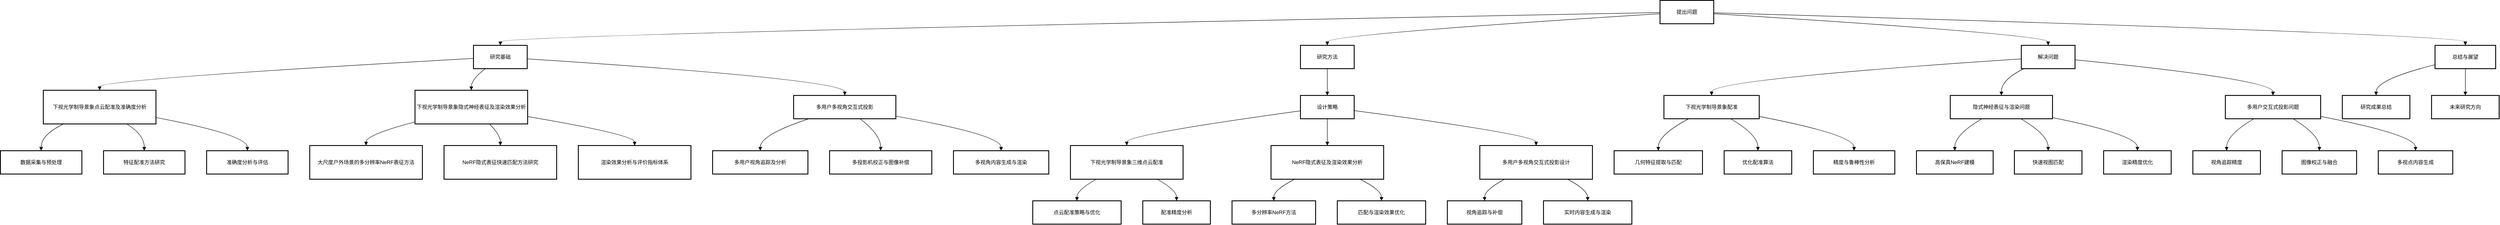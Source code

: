 <mxfile version="26.0.7">
  <diagram id="C5RBs43oDa-KdzZeNtuy" name="Page-1">
    <mxGraphModel dx="5665" dy="2025" grid="1" gridSize="10" guides="1" tooltips="1" connect="1" arrows="1" fold="1" page="1" pageScale="1" pageWidth="827" pageHeight="1169" math="0" shadow="0">
      <root>
        <mxCell id="WIyWlLk6GJQsqaUBKTNV-0" />
        <mxCell id="WIyWlLk6GJQsqaUBKTNV-1" parent="WIyWlLk6GJQsqaUBKTNV-0" />
        <mxCell id="I2DZY9Y-hA4aJZPYzhrL-0" value="提出问题" style="whiteSpace=wrap;strokeWidth=2;" vertex="1" parent="WIyWlLk6GJQsqaUBKTNV-1">
          <mxGeometry x="3981" y="470" width="124" height="54" as="geometry" />
        </mxCell>
        <mxCell id="I2DZY9Y-hA4aJZPYzhrL-1" value="研究基础" style="whiteSpace=wrap;strokeWidth=2;" vertex="1" parent="WIyWlLk6GJQsqaUBKTNV-1">
          <mxGeometry x="1242" y="574" width="124" height="54" as="geometry" />
        </mxCell>
        <mxCell id="I2DZY9Y-hA4aJZPYzhrL-2" value="研究方法" style="whiteSpace=wrap;strokeWidth=2;" vertex="1" parent="WIyWlLk6GJQsqaUBKTNV-1">
          <mxGeometry x="3151" y="574" width="124" height="54" as="geometry" />
        </mxCell>
        <mxCell id="I2DZY9Y-hA4aJZPYzhrL-3" value="下视光学制导景象点云配准及准确度分析" style="whiteSpace=wrap;strokeWidth=2;" vertex="1" parent="WIyWlLk6GJQsqaUBKTNV-1">
          <mxGeometry x="249" y="678" width="260" height="78" as="geometry" />
        </mxCell>
        <mxCell id="I2DZY9Y-hA4aJZPYzhrL-4" value="数据采集与预处理" style="whiteSpace=wrap;strokeWidth=2;" vertex="1" parent="WIyWlLk6GJQsqaUBKTNV-1">
          <mxGeometry x="150" y="818" width="188" height="54" as="geometry" />
        </mxCell>
        <mxCell id="I2DZY9Y-hA4aJZPYzhrL-5" value="特征配准方法研究" style="whiteSpace=wrap;strokeWidth=2;" vertex="1" parent="WIyWlLk6GJQsqaUBKTNV-1">
          <mxGeometry x="388" y="818" width="188" height="54" as="geometry" />
        </mxCell>
        <mxCell id="I2DZY9Y-hA4aJZPYzhrL-6" value="准确度分析与评估" style="whiteSpace=wrap;strokeWidth=2;" vertex="1" parent="WIyWlLk6GJQsqaUBKTNV-1">
          <mxGeometry x="626" y="818" width="188" height="54" as="geometry" />
        </mxCell>
        <mxCell id="I2DZY9Y-hA4aJZPYzhrL-7" value="下视光学制导景象隐式神经表征及渲染效果分析" style="whiteSpace=wrap;strokeWidth=2;" vertex="1" parent="WIyWlLk6GJQsqaUBKTNV-1">
          <mxGeometry x="1107" y="678" width="260" height="78" as="geometry" />
        </mxCell>
        <mxCell id="I2DZY9Y-hA4aJZPYzhrL-8" value="大尺度户外场景的多分辨率NeRF表征方法" style="whiteSpace=wrap;strokeWidth=2;" vertex="1" parent="WIyWlLk6GJQsqaUBKTNV-1">
          <mxGeometry x="864" y="806" width="260" height="78" as="geometry" />
        </mxCell>
        <mxCell id="I2DZY9Y-hA4aJZPYzhrL-9" value="NeRF隐式表征快速匹配方法研究" style="whiteSpace=wrap;strokeWidth=2;" vertex="1" parent="WIyWlLk6GJQsqaUBKTNV-1">
          <mxGeometry x="1174" y="806" width="260" height="78" as="geometry" />
        </mxCell>
        <mxCell id="I2DZY9Y-hA4aJZPYzhrL-10" value="渲染效果分析与评价指标体系" style="whiteSpace=wrap;strokeWidth=2;" vertex="1" parent="WIyWlLk6GJQsqaUBKTNV-1">
          <mxGeometry x="1484" y="806" width="260" height="78" as="geometry" />
        </mxCell>
        <mxCell id="I2DZY9Y-hA4aJZPYzhrL-11" value="多用户多视角交互式投影" style="whiteSpace=wrap;strokeWidth=2;" vertex="1" parent="WIyWlLk6GJQsqaUBKTNV-1">
          <mxGeometry x="1981" y="690" width="236" height="54" as="geometry" />
        </mxCell>
        <mxCell id="I2DZY9Y-hA4aJZPYzhrL-12" value="多用户视角追踪及分析" style="whiteSpace=wrap;strokeWidth=2;" vertex="1" parent="WIyWlLk6GJQsqaUBKTNV-1">
          <mxGeometry x="1794" y="818" width="220" height="54" as="geometry" />
        </mxCell>
        <mxCell id="I2DZY9Y-hA4aJZPYzhrL-13" value="多投影机校正与图像补偿" style="whiteSpace=wrap;strokeWidth=2;" vertex="1" parent="WIyWlLk6GJQsqaUBKTNV-1">
          <mxGeometry x="2064" y="818" width="236" height="54" as="geometry" />
        </mxCell>
        <mxCell id="I2DZY9Y-hA4aJZPYzhrL-14" value="多视角内容生成与渲染" style="whiteSpace=wrap;strokeWidth=2;" vertex="1" parent="WIyWlLk6GJQsqaUBKTNV-1">
          <mxGeometry x="2350" y="818" width="220" height="54" as="geometry" />
        </mxCell>
        <mxCell id="I2DZY9Y-hA4aJZPYzhrL-15" value="设计策略" style="whiteSpace=wrap;strokeWidth=2;" vertex="1" parent="WIyWlLk6GJQsqaUBKTNV-1">
          <mxGeometry x="3151" y="690" width="124" height="54" as="geometry" />
        </mxCell>
        <mxCell id="I2DZY9Y-hA4aJZPYzhrL-16" value="下视光学制导景象三维点云配准" style="whiteSpace=wrap;strokeWidth=2;" vertex="1" parent="WIyWlLk6GJQsqaUBKTNV-1">
          <mxGeometry x="2620" y="806" width="260" height="78" as="geometry" />
        </mxCell>
        <mxCell id="I2DZY9Y-hA4aJZPYzhrL-17" value="NeRF隐式表征及渲染效果分析" style="whiteSpace=wrap;strokeWidth=2;" vertex="1" parent="WIyWlLk6GJQsqaUBKTNV-1">
          <mxGeometry x="3083" y="806" width="260" height="78" as="geometry" />
        </mxCell>
        <mxCell id="I2DZY9Y-hA4aJZPYzhrL-18" value="多用户多视角交互式投影设计" style="whiteSpace=wrap;strokeWidth=2;" vertex="1" parent="WIyWlLk6GJQsqaUBKTNV-1">
          <mxGeometry x="3565" y="806" width="260" height="78" as="geometry" />
        </mxCell>
        <mxCell id="I2DZY9Y-hA4aJZPYzhrL-19" value="点云配准策略与优化" style="whiteSpace=wrap;strokeWidth=2;" vertex="1" parent="WIyWlLk6GJQsqaUBKTNV-1">
          <mxGeometry x="2533" y="934" width="204" height="54" as="geometry" />
        </mxCell>
        <mxCell id="I2DZY9Y-hA4aJZPYzhrL-20" value="配准精度分析" style="whiteSpace=wrap;strokeWidth=2;" vertex="1" parent="WIyWlLk6GJQsqaUBKTNV-1">
          <mxGeometry x="2787" y="934" width="156" height="54" as="geometry" />
        </mxCell>
        <mxCell id="I2DZY9Y-hA4aJZPYzhrL-21" value="多分辨率NeRF方法" style="whiteSpace=wrap;strokeWidth=2;" vertex="1" parent="WIyWlLk6GJQsqaUBKTNV-1">
          <mxGeometry x="2993" y="934" width="193" height="54" as="geometry" />
        </mxCell>
        <mxCell id="I2DZY9Y-hA4aJZPYzhrL-22" value="匹配与渲染效果优化" style="whiteSpace=wrap;strokeWidth=2;" vertex="1" parent="WIyWlLk6GJQsqaUBKTNV-1">
          <mxGeometry x="3236" y="934" width="204" height="54" as="geometry" />
        </mxCell>
        <mxCell id="I2DZY9Y-hA4aJZPYzhrL-23" value="视角追踪与补偿" style="whiteSpace=wrap;strokeWidth=2;" vertex="1" parent="WIyWlLk6GJQsqaUBKTNV-1">
          <mxGeometry x="3490" y="934" width="172" height="54" as="geometry" />
        </mxCell>
        <mxCell id="I2DZY9Y-hA4aJZPYzhrL-24" value="实时内容生成与渲染" style="whiteSpace=wrap;strokeWidth=2;" vertex="1" parent="WIyWlLk6GJQsqaUBKTNV-1">
          <mxGeometry x="3712" y="934" width="204" height="54" as="geometry" />
        </mxCell>
        <mxCell id="I2DZY9Y-hA4aJZPYzhrL-25" value="解决问题" style="whiteSpace=wrap;strokeWidth=2;" vertex="1" parent="WIyWlLk6GJQsqaUBKTNV-1">
          <mxGeometry x="4815" y="574" width="124" height="54" as="geometry" />
        </mxCell>
        <mxCell id="I2DZY9Y-hA4aJZPYzhrL-26" value="下视光学制导景象配准" style="whiteSpace=wrap;strokeWidth=2;" vertex="1" parent="WIyWlLk6GJQsqaUBKTNV-1">
          <mxGeometry x="3990" y="690" width="220" height="54" as="geometry" />
        </mxCell>
        <mxCell id="I2DZY9Y-hA4aJZPYzhrL-27" value="隐式神经表征与渲染问题" style="whiteSpace=wrap;strokeWidth=2;" vertex="1" parent="WIyWlLk6GJQsqaUBKTNV-1">
          <mxGeometry x="4651" y="690" width="236" height="54" as="geometry" />
        </mxCell>
        <mxCell id="I2DZY9Y-hA4aJZPYzhrL-28" value="多用户交互式投影问题" style="whiteSpace=wrap;strokeWidth=2;" vertex="1" parent="WIyWlLk6GJQsqaUBKTNV-1">
          <mxGeometry x="5286" y="690" width="220" height="54" as="geometry" />
        </mxCell>
        <mxCell id="I2DZY9Y-hA4aJZPYzhrL-29" value="几何特征提取与匹配" style="whiteSpace=wrap;strokeWidth=2;" vertex="1" parent="WIyWlLk6GJQsqaUBKTNV-1">
          <mxGeometry x="3875" y="818" width="204" height="54" as="geometry" />
        </mxCell>
        <mxCell id="I2DZY9Y-hA4aJZPYzhrL-30" value="优化配准算法" style="whiteSpace=wrap;strokeWidth=2;" vertex="1" parent="WIyWlLk6GJQsqaUBKTNV-1">
          <mxGeometry x="4129" y="818" width="156" height="54" as="geometry" />
        </mxCell>
        <mxCell id="I2DZY9Y-hA4aJZPYzhrL-31" value="精度与鲁棒性分析" style="whiteSpace=wrap;strokeWidth=2;" vertex="1" parent="WIyWlLk6GJQsqaUBKTNV-1">
          <mxGeometry x="4335" y="818" width="188" height="54" as="geometry" />
        </mxCell>
        <mxCell id="I2DZY9Y-hA4aJZPYzhrL-32" value="高保真NeRF建模" style="whiteSpace=wrap;strokeWidth=2;" vertex="1" parent="WIyWlLk6GJQsqaUBKTNV-1">
          <mxGeometry x="4573" y="818" width="177" height="54" as="geometry" />
        </mxCell>
        <mxCell id="I2DZY9Y-hA4aJZPYzhrL-33" value="快速视图匹配" style="whiteSpace=wrap;strokeWidth=2;" vertex="1" parent="WIyWlLk6GJQsqaUBKTNV-1">
          <mxGeometry x="4799" y="818" width="156" height="54" as="geometry" />
        </mxCell>
        <mxCell id="I2DZY9Y-hA4aJZPYzhrL-34" value="渲染精度优化" style="whiteSpace=wrap;strokeWidth=2;" vertex="1" parent="WIyWlLk6GJQsqaUBKTNV-1">
          <mxGeometry x="5005" y="818" width="156" height="54" as="geometry" />
        </mxCell>
        <mxCell id="I2DZY9Y-hA4aJZPYzhrL-35" value="视角追踪精度" style="whiteSpace=wrap;strokeWidth=2;" vertex="1" parent="WIyWlLk6GJQsqaUBKTNV-1">
          <mxGeometry x="5211" y="818" width="156" height="54" as="geometry" />
        </mxCell>
        <mxCell id="I2DZY9Y-hA4aJZPYzhrL-36" value="图像校正与融合" style="whiteSpace=wrap;strokeWidth=2;" vertex="1" parent="WIyWlLk6GJQsqaUBKTNV-1">
          <mxGeometry x="5417" y="818" width="172" height="54" as="geometry" />
        </mxCell>
        <mxCell id="I2DZY9Y-hA4aJZPYzhrL-37" value="多视点内容生成" style="whiteSpace=wrap;strokeWidth=2;" vertex="1" parent="WIyWlLk6GJQsqaUBKTNV-1">
          <mxGeometry x="5639" y="818" width="172" height="54" as="geometry" />
        </mxCell>
        <mxCell id="I2DZY9Y-hA4aJZPYzhrL-38" value="总结与展望" style="whiteSpace=wrap;strokeWidth=2;" vertex="1" parent="WIyWlLk6GJQsqaUBKTNV-1">
          <mxGeometry x="5770" y="574" width="140" height="54" as="geometry" />
        </mxCell>
        <mxCell id="I2DZY9Y-hA4aJZPYzhrL-39" value="研究成果总结" style="whiteSpace=wrap;strokeWidth=2;" vertex="1" parent="WIyWlLk6GJQsqaUBKTNV-1">
          <mxGeometry x="5556" y="690" width="156" height="54" as="geometry" />
        </mxCell>
        <mxCell id="I2DZY9Y-hA4aJZPYzhrL-40" value="未来研究方向" style="whiteSpace=wrap;strokeWidth=2;" vertex="1" parent="WIyWlLk6GJQsqaUBKTNV-1">
          <mxGeometry x="5762" y="690" width="156" height="54" as="geometry" />
        </mxCell>
        <mxCell id="I2DZY9Y-hA4aJZPYzhrL-41" value="" style="curved=1;startArrow=none;endArrow=block;exitX=0;exitY=0.52;entryX=0.5;entryY=0;rounded=0;" edge="1" parent="WIyWlLk6GJQsqaUBKTNV-1" source="I2DZY9Y-hA4aJZPYzhrL-0" target="I2DZY9Y-hA4aJZPYzhrL-1">
          <mxGeometry relative="1" as="geometry">
            <Array as="points">
              <mxPoint x="1304" y="549" />
            </Array>
          </mxGeometry>
        </mxCell>
        <mxCell id="I2DZY9Y-hA4aJZPYzhrL-42" value="" style="curved=1;startArrow=none;endArrow=block;exitX=0;exitY=0.57;entryX=0.5;entryY=0;rounded=0;" edge="1" parent="WIyWlLk6GJQsqaUBKTNV-1" source="I2DZY9Y-hA4aJZPYzhrL-0" target="I2DZY9Y-hA4aJZPYzhrL-2">
          <mxGeometry relative="1" as="geometry">
            <Array as="points">
              <mxPoint x="3213" y="549" />
            </Array>
          </mxGeometry>
        </mxCell>
        <mxCell id="I2DZY9Y-hA4aJZPYzhrL-43" value="" style="curved=1;startArrow=none;endArrow=block;exitX=0;exitY=0.56;entryX=0.5;entryY=0;rounded=0;" edge="1" parent="WIyWlLk6GJQsqaUBKTNV-1" source="I2DZY9Y-hA4aJZPYzhrL-1" target="I2DZY9Y-hA4aJZPYzhrL-3">
          <mxGeometry relative="1" as="geometry">
            <Array as="points">
              <mxPoint x="379" y="653" />
            </Array>
          </mxGeometry>
        </mxCell>
        <mxCell id="I2DZY9Y-hA4aJZPYzhrL-44" value="" style="curved=1;startArrow=none;endArrow=block;exitX=0.18;exitY=1;entryX=0.5;entryY=0;rounded=0;" edge="1" parent="WIyWlLk6GJQsqaUBKTNV-1" source="I2DZY9Y-hA4aJZPYzhrL-3" target="I2DZY9Y-hA4aJZPYzhrL-4">
          <mxGeometry relative="1" as="geometry">
            <Array as="points">
              <mxPoint x="244" y="781" />
            </Array>
          </mxGeometry>
        </mxCell>
        <mxCell id="I2DZY9Y-hA4aJZPYzhrL-45" value="" style="curved=1;startArrow=none;endArrow=block;exitX=0.74;exitY=1;entryX=0.5;entryY=0;rounded=0;" edge="1" parent="WIyWlLk6GJQsqaUBKTNV-1" source="I2DZY9Y-hA4aJZPYzhrL-3" target="I2DZY9Y-hA4aJZPYzhrL-5">
          <mxGeometry relative="1" as="geometry">
            <Array as="points">
              <mxPoint x="482" y="781" />
            </Array>
          </mxGeometry>
        </mxCell>
        <mxCell id="I2DZY9Y-hA4aJZPYzhrL-46" value="" style="curved=1;startArrow=none;endArrow=block;exitX=1;exitY=0.81;entryX=0.5;entryY=0;rounded=0;" edge="1" parent="WIyWlLk6GJQsqaUBKTNV-1" source="I2DZY9Y-hA4aJZPYzhrL-3" target="I2DZY9Y-hA4aJZPYzhrL-6">
          <mxGeometry relative="1" as="geometry">
            <Array as="points">
              <mxPoint x="720" y="781" />
            </Array>
          </mxGeometry>
        </mxCell>
        <mxCell id="I2DZY9Y-hA4aJZPYzhrL-47" value="" style="curved=1;startArrow=none;endArrow=block;exitX=0.22;exitY=1;entryX=0.5;entryY=0;rounded=0;" edge="1" parent="WIyWlLk6GJQsqaUBKTNV-1" source="I2DZY9Y-hA4aJZPYzhrL-1" target="I2DZY9Y-hA4aJZPYzhrL-7">
          <mxGeometry relative="1" as="geometry">
            <Array as="points">
              <mxPoint x="1237" y="653" />
            </Array>
          </mxGeometry>
        </mxCell>
        <mxCell id="I2DZY9Y-hA4aJZPYzhrL-48" value="" style="curved=1;startArrow=none;endArrow=block;exitX=0;exitY=0.94;entryX=0.5;entryY=0;rounded=0;" edge="1" parent="WIyWlLk6GJQsqaUBKTNV-1" source="I2DZY9Y-hA4aJZPYzhrL-7" target="I2DZY9Y-hA4aJZPYzhrL-8">
          <mxGeometry relative="1" as="geometry">
            <Array as="points">
              <mxPoint x="994" y="781" />
            </Array>
          </mxGeometry>
        </mxCell>
        <mxCell id="I2DZY9Y-hA4aJZPYzhrL-49" value="" style="curved=1;startArrow=none;endArrow=block;exitX=0.66;exitY=1;entryX=0.5;entryY=0;rounded=0;" edge="1" parent="WIyWlLk6GJQsqaUBKTNV-1" source="I2DZY9Y-hA4aJZPYzhrL-7" target="I2DZY9Y-hA4aJZPYzhrL-9">
          <mxGeometry relative="1" as="geometry">
            <Array as="points">
              <mxPoint x="1304" y="781" />
            </Array>
          </mxGeometry>
        </mxCell>
        <mxCell id="I2DZY9Y-hA4aJZPYzhrL-50" value="" style="curved=1;startArrow=none;endArrow=block;exitX=1;exitY=0.78;entryX=0.5;entryY=0;rounded=0;" edge="1" parent="WIyWlLk6GJQsqaUBKTNV-1" source="I2DZY9Y-hA4aJZPYzhrL-7" target="I2DZY9Y-hA4aJZPYzhrL-10">
          <mxGeometry relative="1" as="geometry">
            <Array as="points">
              <mxPoint x="1614" y="781" />
            </Array>
          </mxGeometry>
        </mxCell>
        <mxCell id="I2DZY9Y-hA4aJZPYzhrL-51" value="" style="curved=1;startArrow=none;endArrow=block;exitX=1;exitY=0.58;entryX=0.5;entryY=0;rounded=0;" edge="1" parent="WIyWlLk6GJQsqaUBKTNV-1" source="I2DZY9Y-hA4aJZPYzhrL-1" target="I2DZY9Y-hA4aJZPYzhrL-11">
          <mxGeometry relative="1" as="geometry">
            <Array as="points">
              <mxPoint x="2099" y="653" />
            </Array>
          </mxGeometry>
        </mxCell>
        <mxCell id="I2DZY9Y-hA4aJZPYzhrL-52" value="" style="curved=1;startArrow=none;endArrow=block;exitX=0.15;exitY=1;entryX=0.5;entryY=0;rounded=0;" edge="1" parent="WIyWlLk6GJQsqaUBKTNV-1" source="I2DZY9Y-hA4aJZPYzhrL-11" target="I2DZY9Y-hA4aJZPYzhrL-12">
          <mxGeometry relative="1" as="geometry">
            <Array as="points">
              <mxPoint x="1904" y="781" />
            </Array>
          </mxGeometry>
        </mxCell>
        <mxCell id="I2DZY9Y-hA4aJZPYzhrL-53" value="" style="curved=1;startArrow=none;endArrow=block;exitX=0.65;exitY=1;entryX=0.5;entryY=0;rounded=0;" edge="1" parent="WIyWlLk6GJQsqaUBKTNV-1" source="I2DZY9Y-hA4aJZPYzhrL-11" target="I2DZY9Y-hA4aJZPYzhrL-13">
          <mxGeometry relative="1" as="geometry">
            <Array as="points">
              <mxPoint x="2182" y="781" />
            </Array>
          </mxGeometry>
        </mxCell>
        <mxCell id="I2DZY9Y-hA4aJZPYzhrL-54" value="" style="curved=1;startArrow=none;endArrow=block;exitX=1;exitY=0.89;entryX=0.5;entryY=0;rounded=0;" edge="1" parent="WIyWlLk6GJQsqaUBKTNV-1" source="I2DZY9Y-hA4aJZPYzhrL-11" target="I2DZY9Y-hA4aJZPYzhrL-14">
          <mxGeometry relative="1" as="geometry">
            <Array as="points">
              <mxPoint x="2460" y="781" />
            </Array>
          </mxGeometry>
        </mxCell>
        <mxCell id="I2DZY9Y-hA4aJZPYzhrL-55" value="" style="curved=1;startArrow=none;endArrow=block;exitX=0.5;exitY=1;entryX=0.5;entryY=0;rounded=0;" edge="1" parent="WIyWlLk6GJQsqaUBKTNV-1" source="I2DZY9Y-hA4aJZPYzhrL-2" target="I2DZY9Y-hA4aJZPYzhrL-15">
          <mxGeometry relative="1" as="geometry">
            <Array as="points" />
          </mxGeometry>
        </mxCell>
        <mxCell id="I2DZY9Y-hA4aJZPYzhrL-56" value="" style="curved=1;startArrow=none;endArrow=block;exitX=0;exitY=0.66;entryX=0.5;entryY=0;rounded=0;" edge="1" parent="WIyWlLk6GJQsqaUBKTNV-1" source="I2DZY9Y-hA4aJZPYzhrL-15" target="I2DZY9Y-hA4aJZPYzhrL-16">
          <mxGeometry relative="1" as="geometry">
            <Array as="points">
              <mxPoint x="2750" y="781" />
            </Array>
          </mxGeometry>
        </mxCell>
        <mxCell id="I2DZY9Y-hA4aJZPYzhrL-57" value="" style="curved=1;startArrow=none;endArrow=block;exitX=0.5;exitY=1;entryX=0.5;entryY=0;rounded=0;" edge="1" parent="WIyWlLk6GJQsqaUBKTNV-1" source="I2DZY9Y-hA4aJZPYzhrL-15" target="I2DZY9Y-hA4aJZPYzhrL-17">
          <mxGeometry relative="1" as="geometry">
            <Array as="points" />
          </mxGeometry>
        </mxCell>
        <mxCell id="I2DZY9Y-hA4aJZPYzhrL-58" value="" style="curved=1;startArrow=none;endArrow=block;exitX=1;exitY=0.65;entryX=0.5;entryY=0;rounded=0;" edge="1" parent="WIyWlLk6GJQsqaUBKTNV-1" source="I2DZY9Y-hA4aJZPYzhrL-15" target="I2DZY9Y-hA4aJZPYzhrL-18">
          <mxGeometry relative="1" as="geometry">
            <Array as="points">
              <mxPoint x="3695" y="781" />
            </Array>
          </mxGeometry>
        </mxCell>
        <mxCell id="I2DZY9Y-hA4aJZPYzhrL-59" value="" style="curved=1;startArrow=none;endArrow=block;exitX=0.23;exitY=1;entryX=0.5;entryY=0;rounded=0;" edge="1" parent="WIyWlLk6GJQsqaUBKTNV-1" source="I2DZY9Y-hA4aJZPYzhrL-16" target="I2DZY9Y-hA4aJZPYzhrL-19">
          <mxGeometry relative="1" as="geometry">
            <Array as="points">
              <mxPoint x="2635" y="909" />
            </Array>
          </mxGeometry>
        </mxCell>
        <mxCell id="I2DZY9Y-hA4aJZPYzhrL-60" value="" style="curved=1;startArrow=none;endArrow=block;exitX=0.77;exitY=1;entryX=0.5;entryY=0;rounded=0;" edge="1" parent="WIyWlLk6GJQsqaUBKTNV-1" source="I2DZY9Y-hA4aJZPYzhrL-16" target="I2DZY9Y-hA4aJZPYzhrL-20">
          <mxGeometry relative="1" as="geometry">
            <Array as="points">
              <mxPoint x="2865" y="909" />
            </Array>
          </mxGeometry>
        </mxCell>
        <mxCell id="I2DZY9Y-hA4aJZPYzhrL-61" value="" style="curved=1;startArrow=none;endArrow=block;exitX=0.21;exitY=1;entryX=0.5;entryY=0;rounded=0;" edge="1" parent="WIyWlLk6GJQsqaUBKTNV-1" source="I2DZY9Y-hA4aJZPYzhrL-17" target="I2DZY9Y-hA4aJZPYzhrL-21">
          <mxGeometry relative="1" as="geometry">
            <Array as="points">
              <mxPoint x="3089" y="909" />
            </Array>
          </mxGeometry>
        </mxCell>
        <mxCell id="I2DZY9Y-hA4aJZPYzhrL-62" value="" style="curved=1;startArrow=none;endArrow=block;exitX=0.79;exitY=1;entryX=0.5;entryY=0;rounded=0;" edge="1" parent="WIyWlLk6GJQsqaUBKTNV-1" source="I2DZY9Y-hA4aJZPYzhrL-17" target="I2DZY9Y-hA4aJZPYzhrL-22">
          <mxGeometry relative="1" as="geometry">
            <Array as="points">
              <mxPoint x="3338" y="909" />
            </Array>
          </mxGeometry>
        </mxCell>
        <mxCell id="I2DZY9Y-hA4aJZPYzhrL-63" value="" style="curved=1;startArrow=none;endArrow=block;exitX=0.22;exitY=1;entryX=0.5;entryY=0;rounded=0;" edge="1" parent="WIyWlLk6GJQsqaUBKTNV-1" source="I2DZY9Y-hA4aJZPYzhrL-18" target="I2DZY9Y-hA4aJZPYzhrL-23">
          <mxGeometry relative="1" as="geometry">
            <Array as="points">
              <mxPoint x="3576" y="909" />
            </Array>
          </mxGeometry>
        </mxCell>
        <mxCell id="I2DZY9Y-hA4aJZPYzhrL-64" value="" style="curved=1;startArrow=none;endArrow=block;exitX=0.78;exitY=1;entryX=0.5;entryY=0;rounded=0;" edge="1" parent="WIyWlLk6GJQsqaUBKTNV-1" source="I2DZY9Y-hA4aJZPYzhrL-18" target="I2DZY9Y-hA4aJZPYzhrL-24">
          <mxGeometry relative="1" as="geometry">
            <Array as="points">
              <mxPoint x="3814" y="909" />
            </Array>
          </mxGeometry>
        </mxCell>
        <mxCell id="I2DZY9Y-hA4aJZPYzhrL-65" value="" style="curved=1;startArrow=none;endArrow=block;exitX=1;exitY=0.57;entryX=0.5;entryY=0;rounded=0;" edge="1" parent="WIyWlLk6GJQsqaUBKTNV-1" source="I2DZY9Y-hA4aJZPYzhrL-0" target="I2DZY9Y-hA4aJZPYzhrL-25">
          <mxGeometry relative="1" as="geometry">
            <Array as="points">
              <mxPoint x="4877" y="549" />
            </Array>
          </mxGeometry>
        </mxCell>
        <mxCell id="I2DZY9Y-hA4aJZPYzhrL-66" value="" style="curved=1;startArrow=none;endArrow=block;exitX=0;exitY=0.58;entryX=0.5;entryY=0;rounded=0;" edge="1" parent="WIyWlLk6GJQsqaUBKTNV-1" source="I2DZY9Y-hA4aJZPYzhrL-25" target="I2DZY9Y-hA4aJZPYzhrL-26">
          <mxGeometry relative="1" as="geometry">
            <Array as="points">
              <mxPoint x="4100" y="653" />
            </Array>
          </mxGeometry>
        </mxCell>
        <mxCell id="I2DZY9Y-hA4aJZPYzhrL-67" value="" style="curved=1;startArrow=none;endArrow=block;exitX=0.05;exitY=1;entryX=0.5;entryY=0;rounded=0;" edge="1" parent="WIyWlLk6GJQsqaUBKTNV-1" source="I2DZY9Y-hA4aJZPYzhrL-25" target="I2DZY9Y-hA4aJZPYzhrL-27">
          <mxGeometry relative="1" as="geometry">
            <Array as="points">
              <mxPoint x="4769" y="653" />
            </Array>
          </mxGeometry>
        </mxCell>
        <mxCell id="I2DZY9Y-hA4aJZPYzhrL-68" value="" style="curved=1;startArrow=none;endArrow=block;exitX=1;exitY=0.62;entryX=0.5;entryY=0;rounded=0;" edge="1" parent="WIyWlLk6GJQsqaUBKTNV-1" source="I2DZY9Y-hA4aJZPYzhrL-25" target="I2DZY9Y-hA4aJZPYzhrL-28">
          <mxGeometry relative="1" as="geometry">
            <Array as="points">
              <mxPoint x="5396" y="653" />
            </Array>
          </mxGeometry>
        </mxCell>
        <mxCell id="I2DZY9Y-hA4aJZPYzhrL-69" value="" style="curved=1;startArrow=none;endArrow=block;exitX=0.26;exitY=1;entryX=0.5;entryY=0;rounded=0;" edge="1" parent="WIyWlLk6GJQsqaUBKTNV-1" source="I2DZY9Y-hA4aJZPYzhrL-26" target="I2DZY9Y-hA4aJZPYzhrL-29">
          <mxGeometry relative="1" as="geometry">
            <Array as="points">
              <mxPoint x="3977" y="781" />
            </Array>
          </mxGeometry>
        </mxCell>
        <mxCell id="I2DZY9Y-hA4aJZPYzhrL-70" value="" style="curved=1;startArrow=none;endArrow=block;exitX=0.7;exitY=1;entryX=0.5;entryY=0;rounded=0;" edge="1" parent="WIyWlLk6GJQsqaUBKTNV-1" source="I2DZY9Y-hA4aJZPYzhrL-26" target="I2DZY9Y-hA4aJZPYzhrL-30">
          <mxGeometry relative="1" as="geometry">
            <Array as="points">
              <mxPoint x="4207" y="781" />
            </Array>
          </mxGeometry>
        </mxCell>
        <mxCell id="I2DZY9Y-hA4aJZPYzhrL-71" value="" style="curved=1;startArrow=none;endArrow=block;exitX=1;exitY=0.9;entryX=0.5;entryY=0;rounded=0;" edge="1" parent="WIyWlLk6GJQsqaUBKTNV-1" source="I2DZY9Y-hA4aJZPYzhrL-26" target="I2DZY9Y-hA4aJZPYzhrL-31">
          <mxGeometry relative="1" as="geometry">
            <Array as="points">
              <mxPoint x="4429" y="781" />
            </Array>
          </mxGeometry>
        </mxCell>
        <mxCell id="I2DZY9Y-hA4aJZPYzhrL-72" value="" style="curved=1;startArrow=none;endArrow=block;exitX=0.31;exitY=1;entryX=0.5;entryY=0;rounded=0;" edge="1" parent="WIyWlLk6GJQsqaUBKTNV-1" source="I2DZY9Y-hA4aJZPYzhrL-27" target="I2DZY9Y-hA4aJZPYzhrL-32">
          <mxGeometry relative="1" as="geometry">
            <Array as="points">
              <mxPoint x="4661" y="781" />
            </Array>
          </mxGeometry>
        </mxCell>
        <mxCell id="I2DZY9Y-hA4aJZPYzhrL-73" value="" style="curved=1;startArrow=none;endArrow=block;exitX=0.69;exitY=1;entryX=0.5;entryY=0;rounded=0;" edge="1" parent="WIyWlLk6GJQsqaUBKTNV-1" source="I2DZY9Y-hA4aJZPYzhrL-27" target="I2DZY9Y-hA4aJZPYzhrL-33">
          <mxGeometry relative="1" as="geometry">
            <Array as="points">
              <mxPoint x="4877" y="781" />
            </Array>
          </mxGeometry>
        </mxCell>
        <mxCell id="I2DZY9Y-hA4aJZPYzhrL-74" value="" style="curved=1;startArrow=none;endArrow=block;exitX=1;exitY=0.95;entryX=0.5;entryY=0;rounded=0;" edge="1" parent="WIyWlLk6GJQsqaUBKTNV-1" source="I2DZY9Y-hA4aJZPYzhrL-27" target="I2DZY9Y-hA4aJZPYzhrL-34">
          <mxGeometry relative="1" as="geometry">
            <Array as="points">
              <mxPoint x="5083" y="781" />
            </Array>
          </mxGeometry>
        </mxCell>
        <mxCell id="I2DZY9Y-hA4aJZPYzhrL-75" value="" style="curved=1;startArrow=none;endArrow=block;exitX=0.3;exitY=1;entryX=0.5;entryY=0;rounded=0;" edge="1" parent="WIyWlLk6GJQsqaUBKTNV-1" source="I2DZY9Y-hA4aJZPYzhrL-28" target="I2DZY9Y-hA4aJZPYzhrL-35">
          <mxGeometry relative="1" as="geometry">
            <Array as="points">
              <mxPoint x="5289" y="781" />
            </Array>
          </mxGeometry>
        </mxCell>
        <mxCell id="I2DZY9Y-hA4aJZPYzhrL-76" value="" style="curved=1;startArrow=none;endArrow=block;exitX=0.71;exitY=1;entryX=0.5;entryY=0;rounded=0;" edge="1" parent="WIyWlLk6GJQsqaUBKTNV-1" source="I2DZY9Y-hA4aJZPYzhrL-28" target="I2DZY9Y-hA4aJZPYzhrL-36">
          <mxGeometry relative="1" as="geometry">
            <Array as="points">
              <mxPoint x="5503" y="781" />
            </Array>
          </mxGeometry>
        </mxCell>
        <mxCell id="I2DZY9Y-hA4aJZPYzhrL-77" value="" style="curved=1;startArrow=none;endArrow=block;exitX=1;exitY=0.9;entryX=0.5;entryY=0;rounded=0;" edge="1" parent="WIyWlLk6GJQsqaUBKTNV-1" source="I2DZY9Y-hA4aJZPYzhrL-28" target="I2DZY9Y-hA4aJZPYzhrL-37">
          <mxGeometry relative="1" as="geometry">
            <Array as="points">
              <mxPoint x="5725" y="781" />
            </Array>
          </mxGeometry>
        </mxCell>
        <mxCell id="I2DZY9Y-hA4aJZPYzhrL-78" value="" style="curved=1;startArrow=none;endArrow=block;exitX=1;exitY=0.53;entryX=0.5;entryY=0;rounded=0;" edge="1" parent="WIyWlLk6GJQsqaUBKTNV-1" source="I2DZY9Y-hA4aJZPYzhrL-0" target="I2DZY9Y-hA4aJZPYzhrL-38">
          <mxGeometry relative="1" as="geometry">
            <Array as="points">
              <mxPoint x="5840" y="549" />
            </Array>
          </mxGeometry>
        </mxCell>
        <mxCell id="I2DZY9Y-hA4aJZPYzhrL-79" value="" style="curved=1;startArrow=none;endArrow=block;exitX=0;exitY=0.83;entryX=0.5;entryY=0;rounded=0;" edge="1" parent="WIyWlLk6GJQsqaUBKTNV-1" source="I2DZY9Y-hA4aJZPYzhrL-38" target="I2DZY9Y-hA4aJZPYzhrL-39">
          <mxGeometry relative="1" as="geometry">
            <Array as="points">
              <mxPoint x="5634" y="653" />
            </Array>
          </mxGeometry>
        </mxCell>
        <mxCell id="I2DZY9Y-hA4aJZPYzhrL-80" value="" style="curved=1;startArrow=none;endArrow=block;exitX=0.5;exitY=1;entryX=0.5;entryY=0;rounded=0;" edge="1" parent="WIyWlLk6GJQsqaUBKTNV-1" source="I2DZY9Y-hA4aJZPYzhrL-38" target="I2DZY9Y-hA4aJZPYzhrL-40">
          <mxGeometry relative="1" as="geometry">
            <Array as="points" />
          </mxGeometry>
        </mxCell>
      </root>
    </mxGraphModel>
  </diagram>
</mxfile>
